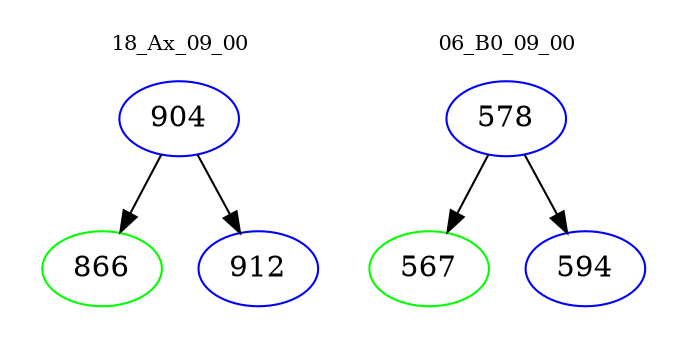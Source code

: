 digraph{
subgraph cluster_0 {
color = white
label = "18_Ax_09_00";
fontsize=10;
T0_904 [label="904", color="blue"]
T0_904 -> T0_866 [color="black"]
T0_866 [label="866", color="green"]
T0_904 -> T0_912 [color="black"]
T0_912 [label="912", color="blue"]
}
subgraph cluster_1 {
color = white
label = "06_B0_09_00";
fontsize=10;
T1_578 [label="578", color="blue"]
T1_578 -> T1_567 [color="black"]
T1_567 [label="567", color="green"]
T1_578 -> T1_594 [color="black"]
T1_594 [label="594", color="blue"]
}
}
